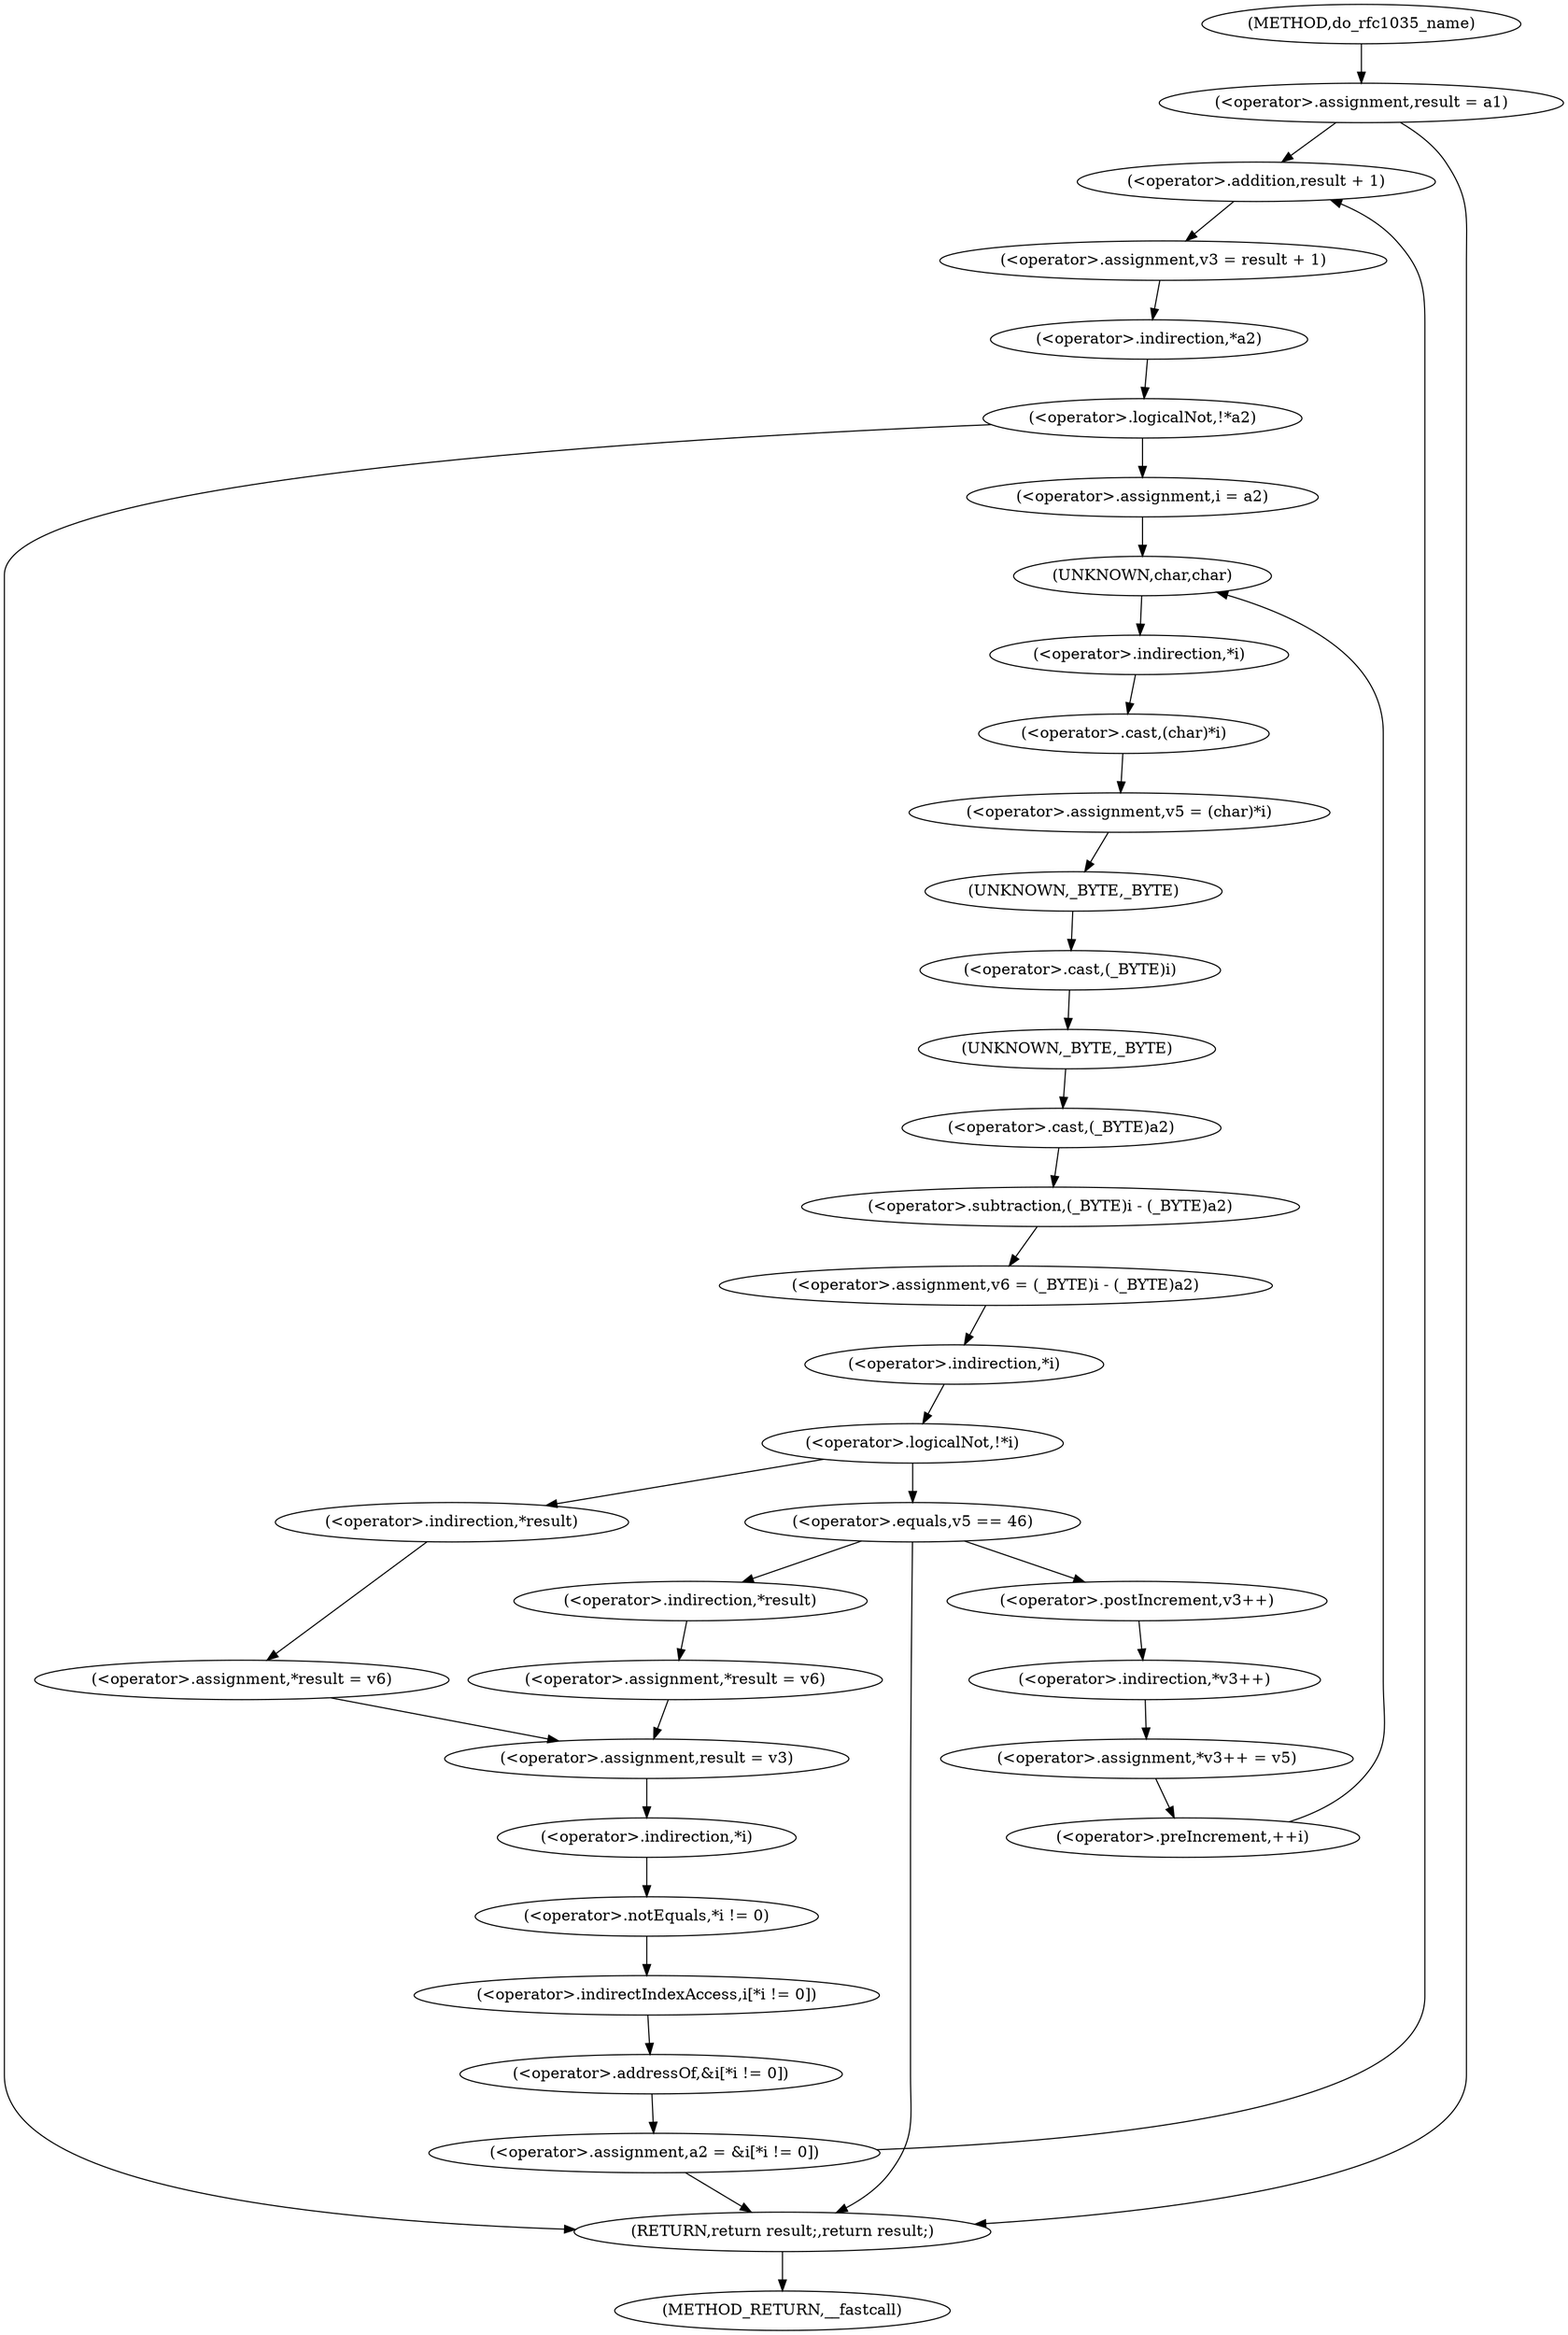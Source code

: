 digraph do_rfc1035_name {  
"1000115" [label = "(<operator>.assignment,result = a1)" ]
"1000121" [label = "(<operator>.assignment,v3 = result + 1)" ]
"1000123" [label = "(<operator>.addition,result + 1)" ]
"1000127" [label = "(<operator>.logicalNot,!*a2)" ]
"1000128" [label = "(<operator>.indirection,*a2)" ]
"1000132" [label = "(<operator>.assignment,i = a2)" ]
"1000135" [label = "(<operator>.preIncrement,++i)" ]
"1000138" [label = "(<operator>.assignment,v5 = (char)*i)" ]
"1000140" [label = "(<operator>.cast,(char)*i)" ]
"1000141" [label = "(UNKNOWN,char,char)" ]
"1000142" [label = "(<operator>.indirection,*i)" ]
"1000144" [label = "(<operator>.assignment,v6 = (_BYTE)i - (_BYTE)a2)" ]
"1000146" [label = "(<operator>.subtraction,(_BYTE)i - (_BYTE)a2)" ]
"1000147" [label = "(<operator>.cast,(_BYTE)i)" ]
"1000148" [label = "(UNKNOWN,_BYTE,_BYTE)" ]
"1000150" [label = "(<operator>.cast,(_BYTE)a2)" ]
"1000151" [label = "(UNKNOWN,_BYTE,_BYTE)" ]
"1000154" [label = "(<operator>.logicalNot,!*i)" ]
"1000155" [label = "(<operator>.indirection,*i)" ]
"1000158" [label = "(<operator>.assignment,*result = v6)" ]
"1000159" [label = "(<operator>.indirection,*result)" ]
"1000164" [label = "(<operator>.equals,v5 == 46)" ]
"1000168" [label = "(<operator>.assignment,*v3++ = v5)" ]
"1000169" [label = "(<operator>.indirection,*v3++)" ]
"1000170" [label = "(<operator>.postIncrement,v3++)" ]
"1000173" [label = "(<operator>.assignment,*result = v6)" ]
"1000174" [label = "(<operator>.indirection,*result)" ]
"1000178" [label = "(<operator>.assignment,result = v3)" ]
"1000181" [label = "(<operator>.assignment,a2 = &i[*i != 0])" ]
"1000183" [label = "(<operator>.addressOf,&i[*i != 0])" ]
"1000184" [label = "(<operator>.indirectIndexAccess,i[*i != 0])" ]
"1000186" [label = "(<operator>.notEquals,*i != 0)" ]
"1000187" [label = "(<operator>.indirection,*i)" ]
"1000190" [label = "(RETURN,return result;,return result;)" ]
"1000106" [label = "(METHOD,do_rfc1035_name)" ]
"1000192" [label = "(METHOD_RETURN,__fastcall)" ]
  "1000115" -> "1000123" 
  "1000115" -> "1000190" 
  "1000121" -> "1000128" 
  "1000123" -> "1000121" 
  "1000127" -> "1000190" 
  "1000127" -> "1000132" 
  "1000128" -> "1000127" 
  "1000132" -> "1000141" 
  "1000135" -> "1000141" 
  "1000138" -> "1000148" 
  "1000140" -> "1000138" 
  "1000141" -> "1000142" 
  "1000142" -> "1000140" 
  "1000144" -> "1000155" 
  "1000146" -> "1000144" 
  "1000147" -> "1000151" 
  "1000148" -> "1000147" 
  "1000150" -> "1000146" 
  "1000151" -> "1000150" 
  "1000154" -> "1000159" 
  "1000154" -> "1000164" 
  "1000155" -> "1000154" 
  "1000158" -> "1000178" 
  "1000159" -> "1000158" 
  "1000164" -> "1000174" 
  "1000164" -> "1000190" 
  "1000164" -> "1000170" 
  "1000168" -> "1000135" 
  "1000169" -> "1000168" 
  "1000170" -> "1000169" 
  "1000173" -> "1000178" 
  "1000174" -> "1000173" 
  "1000178" -> "1000187" 
  "1000181" -> "1000123" 
  "1000181" -> "1000190" 
  "1000183" -> "1000181" 
  "1000184" -> "1000183" 
  "1000186" -> "1000184" 
  "1000187" -> "1000186" 
  "1000190" -> "1000192" 
  "1000106" -> "1000115" 
}
